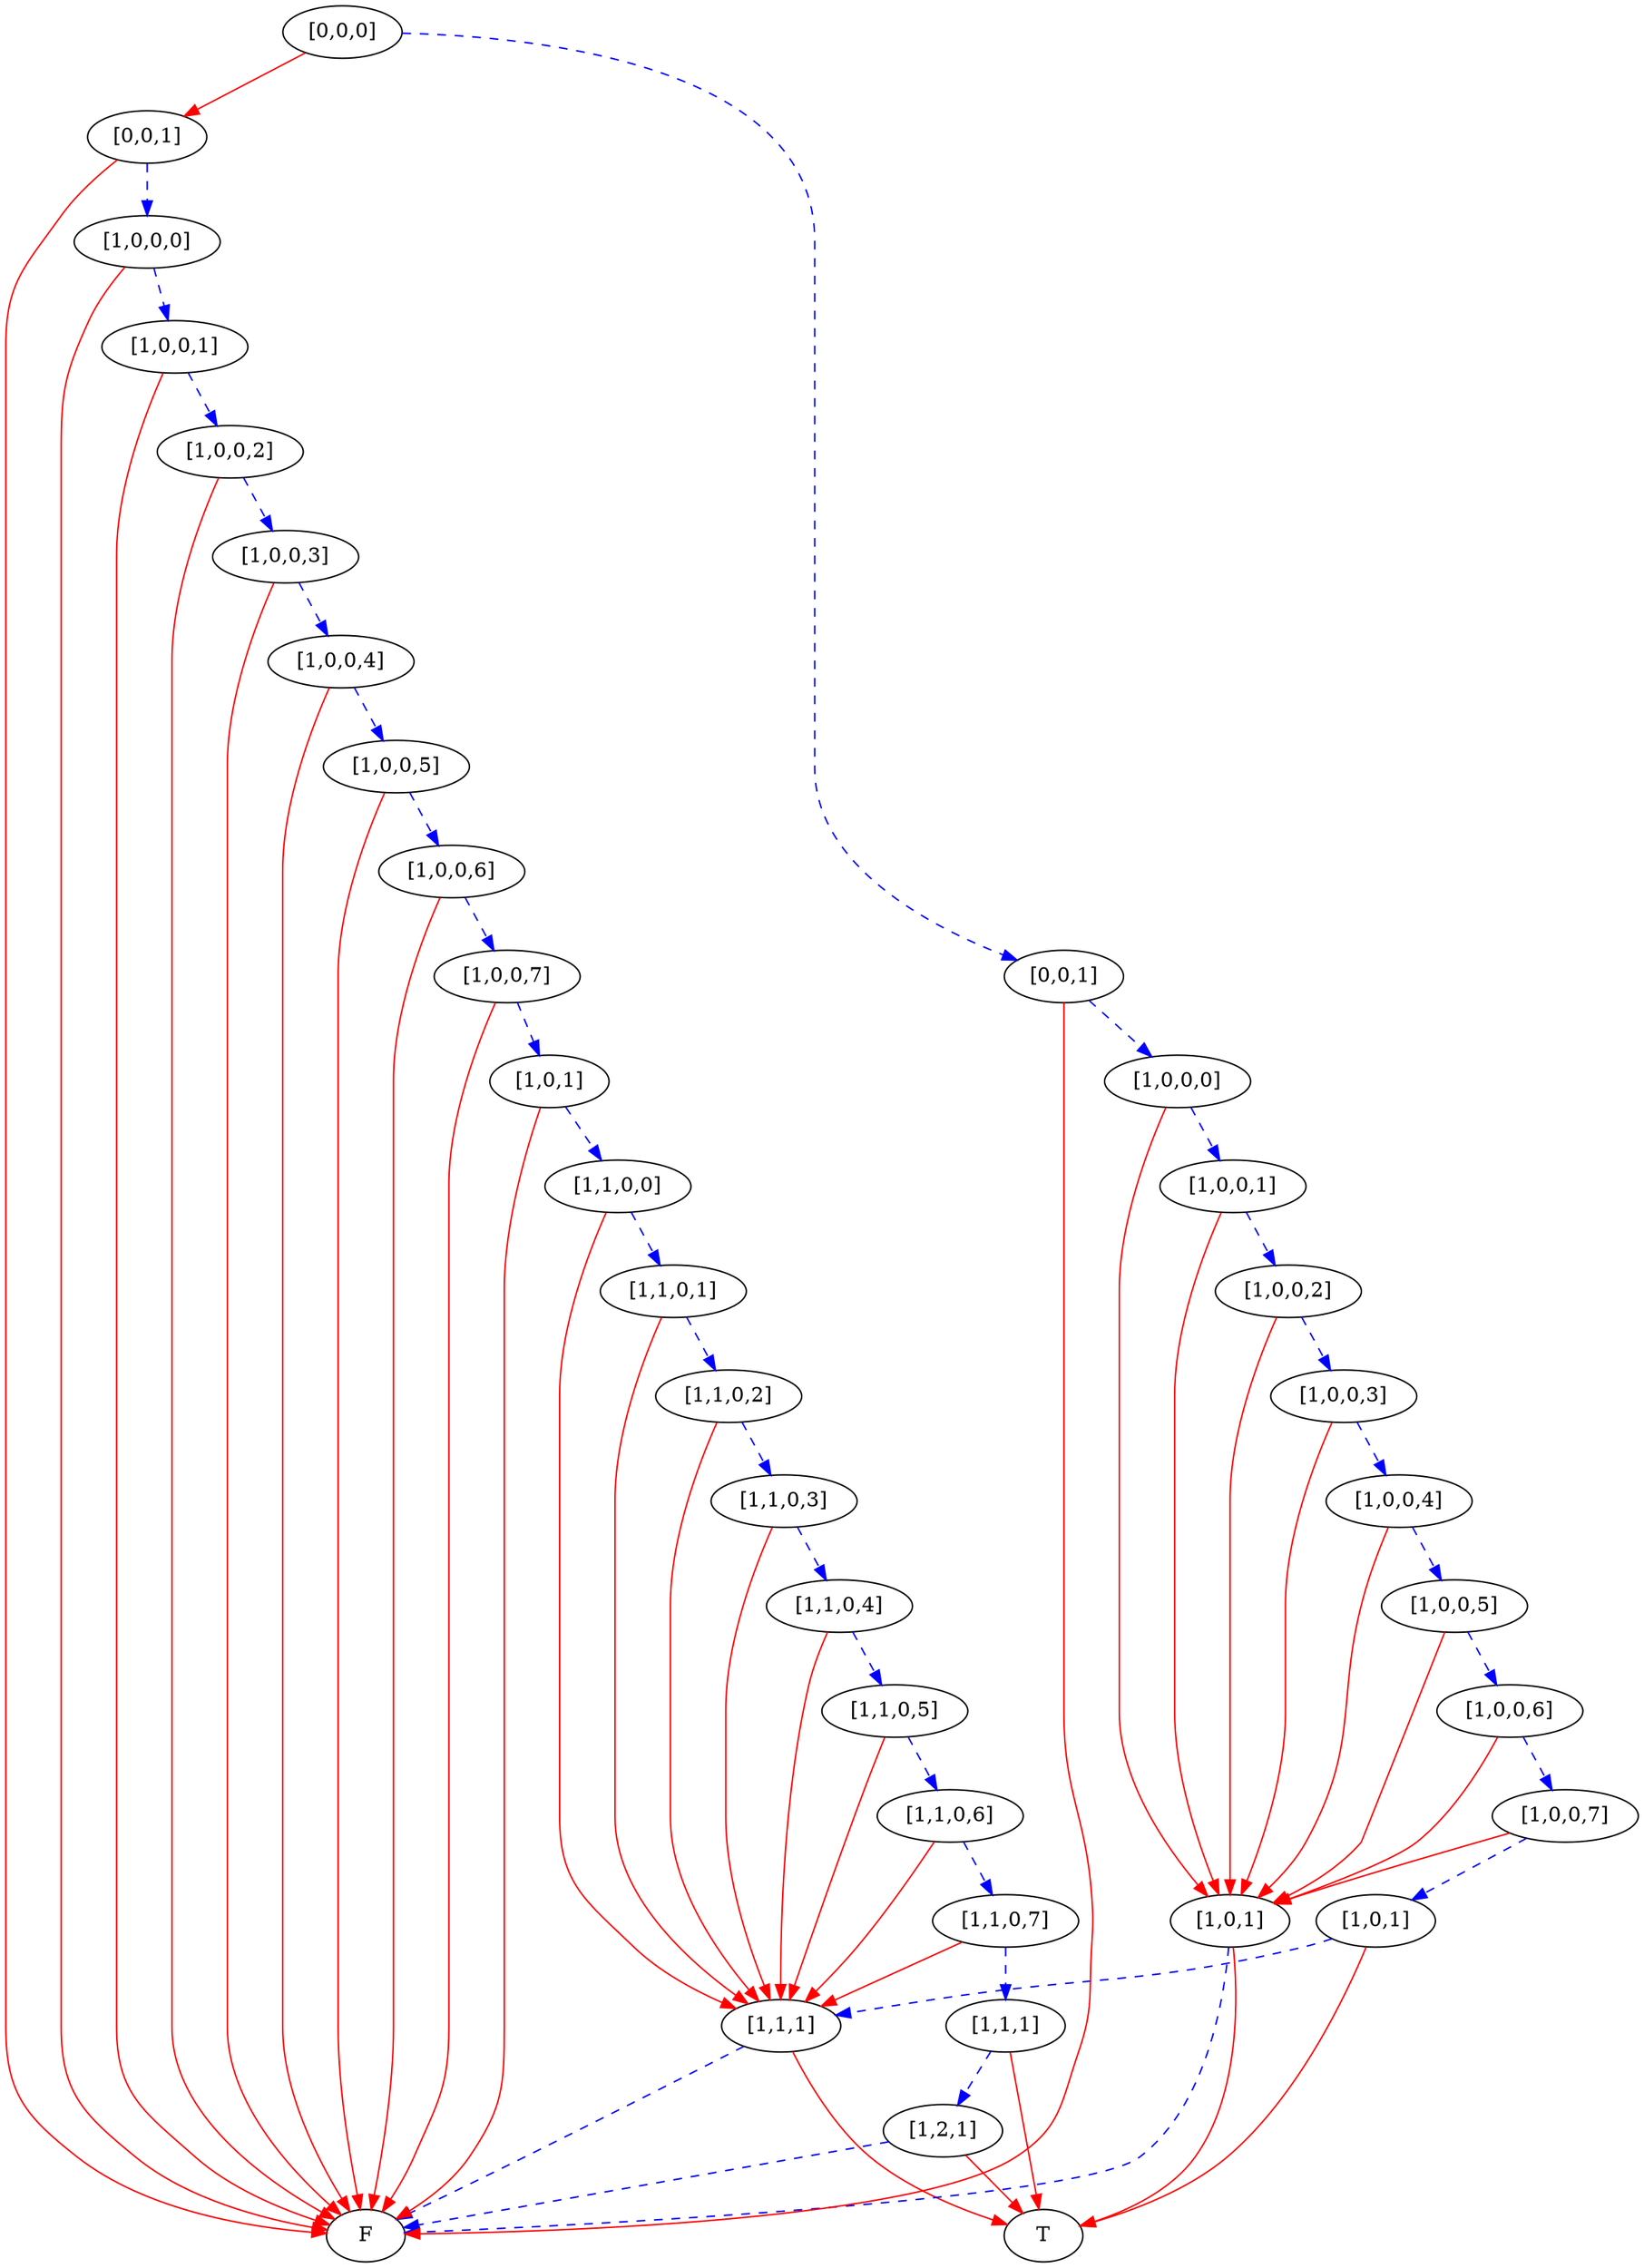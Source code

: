 digraph {
    1 [label=F];
    2 [label=T];
    3 [label="[1,1,1]"];
    4 [label="[1,2,1]"];
    5 [label="[1,1,1]"];
    6 [label="[1,1,0,7]"];
    7 [label="[1,1,0,6]"];
    8 [label="[1,1,0,5]"];
    9 [label="[1,1,0,4]"];
    10 [label="[1,1,0,3]"];
    11 [label="[1,1,0,2]"];
    12 [label="[1,1,0,1]"];
    13 [label="[1,1,0,0]"];
    14 [label="[1,0,1]"];
    15 [label="[1,0,0,7]"];
    16 [label="[1,0,0,6]"];
    17 [label="[1,0,0,5]"];
    18 [label="[1,0,0,4]"];
    19 [label="[1,0,0,3]"];
    20 [label="[1,0,0,2]"];
    21 [label="[1,0,0,1]"];
    22 [label="[1,0,0,0]"];
    23 [label="[0,0,1]"];
    24 [label="[1,0,1]"];
    25 [label="[1,0,1]"];
    26 [label="[1,0,0,7]"];
    27 [label="[1,0,0,6]"];
    28 [label="[1,0,0,5]"];
    29 [label="[1,0,0,4]"];
    30 [label="[1,0,0,3]"];
    31 [label="[1,0,0,2]"];
    32 [label="[1,0,0,1]"];
    33 [label="[1,0,0,0]"];
    34 [label="[0,0,1]"];
    35 [label="[0,0,0]"];
    3 -> 1 [style=dashed
           ,color=blue];
    3 -> 2 [color=red];
    4 -> 1 [style=dashed
           ,color=blue];
    4 -> 2 [color=red];
    5 -> 4 [style=dashed
           ,color=blue];
    5 -> 2 [color=red];
    6 -> 3 [color=red];
    6 -> 5 [style=dashed
           ,color=blue];
    7 -> 3 [color=red];
    7 -> 6 [style=dashed
           ,color=blue];
    8 -> 3 [color=red];
    8 -> 7 [style=dashed
           ,color=blue];
    9 -> 3 [color=red];
    9 -> 8 [style=dashed
           ,color=blue];
    10 -> 3 [color=red];
    10 -> 9 [style=dashed
            ,color=blue];
    11 -> 3 [color=red];
    11 -> 10 [style=dashed
             ,color=blue];
    12 -> 3 [color=red];
    12 -> 11 [style=dashed
             ,color=blue];
    13 -> 3 [color=red];
    13 -> 12 [style=dashed
             ,color=blue];
    14 -> 13 [style=dashed
             ,color=blue];
    14 -> 1 [color=red];
    15 -> 14 [style=dashed
             ,color=blue];
    15 -> 1 [color=red];
    16 -> 15 [style=dashed
             ,color=blue];
    16 -> 1 [color=red];
    17 -> 16 [style=dashed
             ,color=blue];
    17 -> 1 [color=red];
    18 -> 17 [style=dashed
             ,color=blue];
    18 -> 1 [color=red];
    19 -> 18 [style=dashed
             ,color=blue];
    19 -> 1 [color=red];
    20 -> 19 [style=dashed
             ,color=blue];
    20 -> 1 [color=red];
    21 -> 20 [style=dashed
             ,color=blue];
    21 -> 1 [color=red];
    22 -> 21 [style=dashed
             ,color=blue];
    22 -> 1 [color=red];
    23 -> 22 [style=dashed
             ,color=blue];
    23 -> 1 [color=red];
    24 -> 1 [style=dashed
            ,color=blue];
    24 -> 2 [color=red];
    25 -> 3 [style=dashed
            ,color=blue];
    25 -> 2 [color=red];
    26 -> 24 [color=red];
    26 -> 25 [style=dashed
             ,color=blue];
    27 -> 24 [color=red];
    27 -> 26 [style=dashed
             ,color=blue];
    28 -> 24 [color=red];
    28 -> 27 [style=dashed
             ,color=blue];
    29 -> 24 [color=red];
    29 -> 28 [style=dashed
             ,color=blue];
    30 -> 24 [color=red];
    30 -> 29 [style=dashed
             ,color=blue];
    31 -> 24 [color=red];
    31 -> 30 [style=dashed
             ,color=blue];
    32 -> 24 [color=red];
    32 -> 31 [style=dashed
             ,color=blue];
    33 -> 24 [color=red];
    33 -> 32 [style=dashed
             ,color=blue];
    34 -> 33 [style=dashed
             ,color=blue];
    34 -> 1 [color=red];
    35 -> 23 [color=red];
    35 -> 34 [style=dashed
             ,color=blue];
}